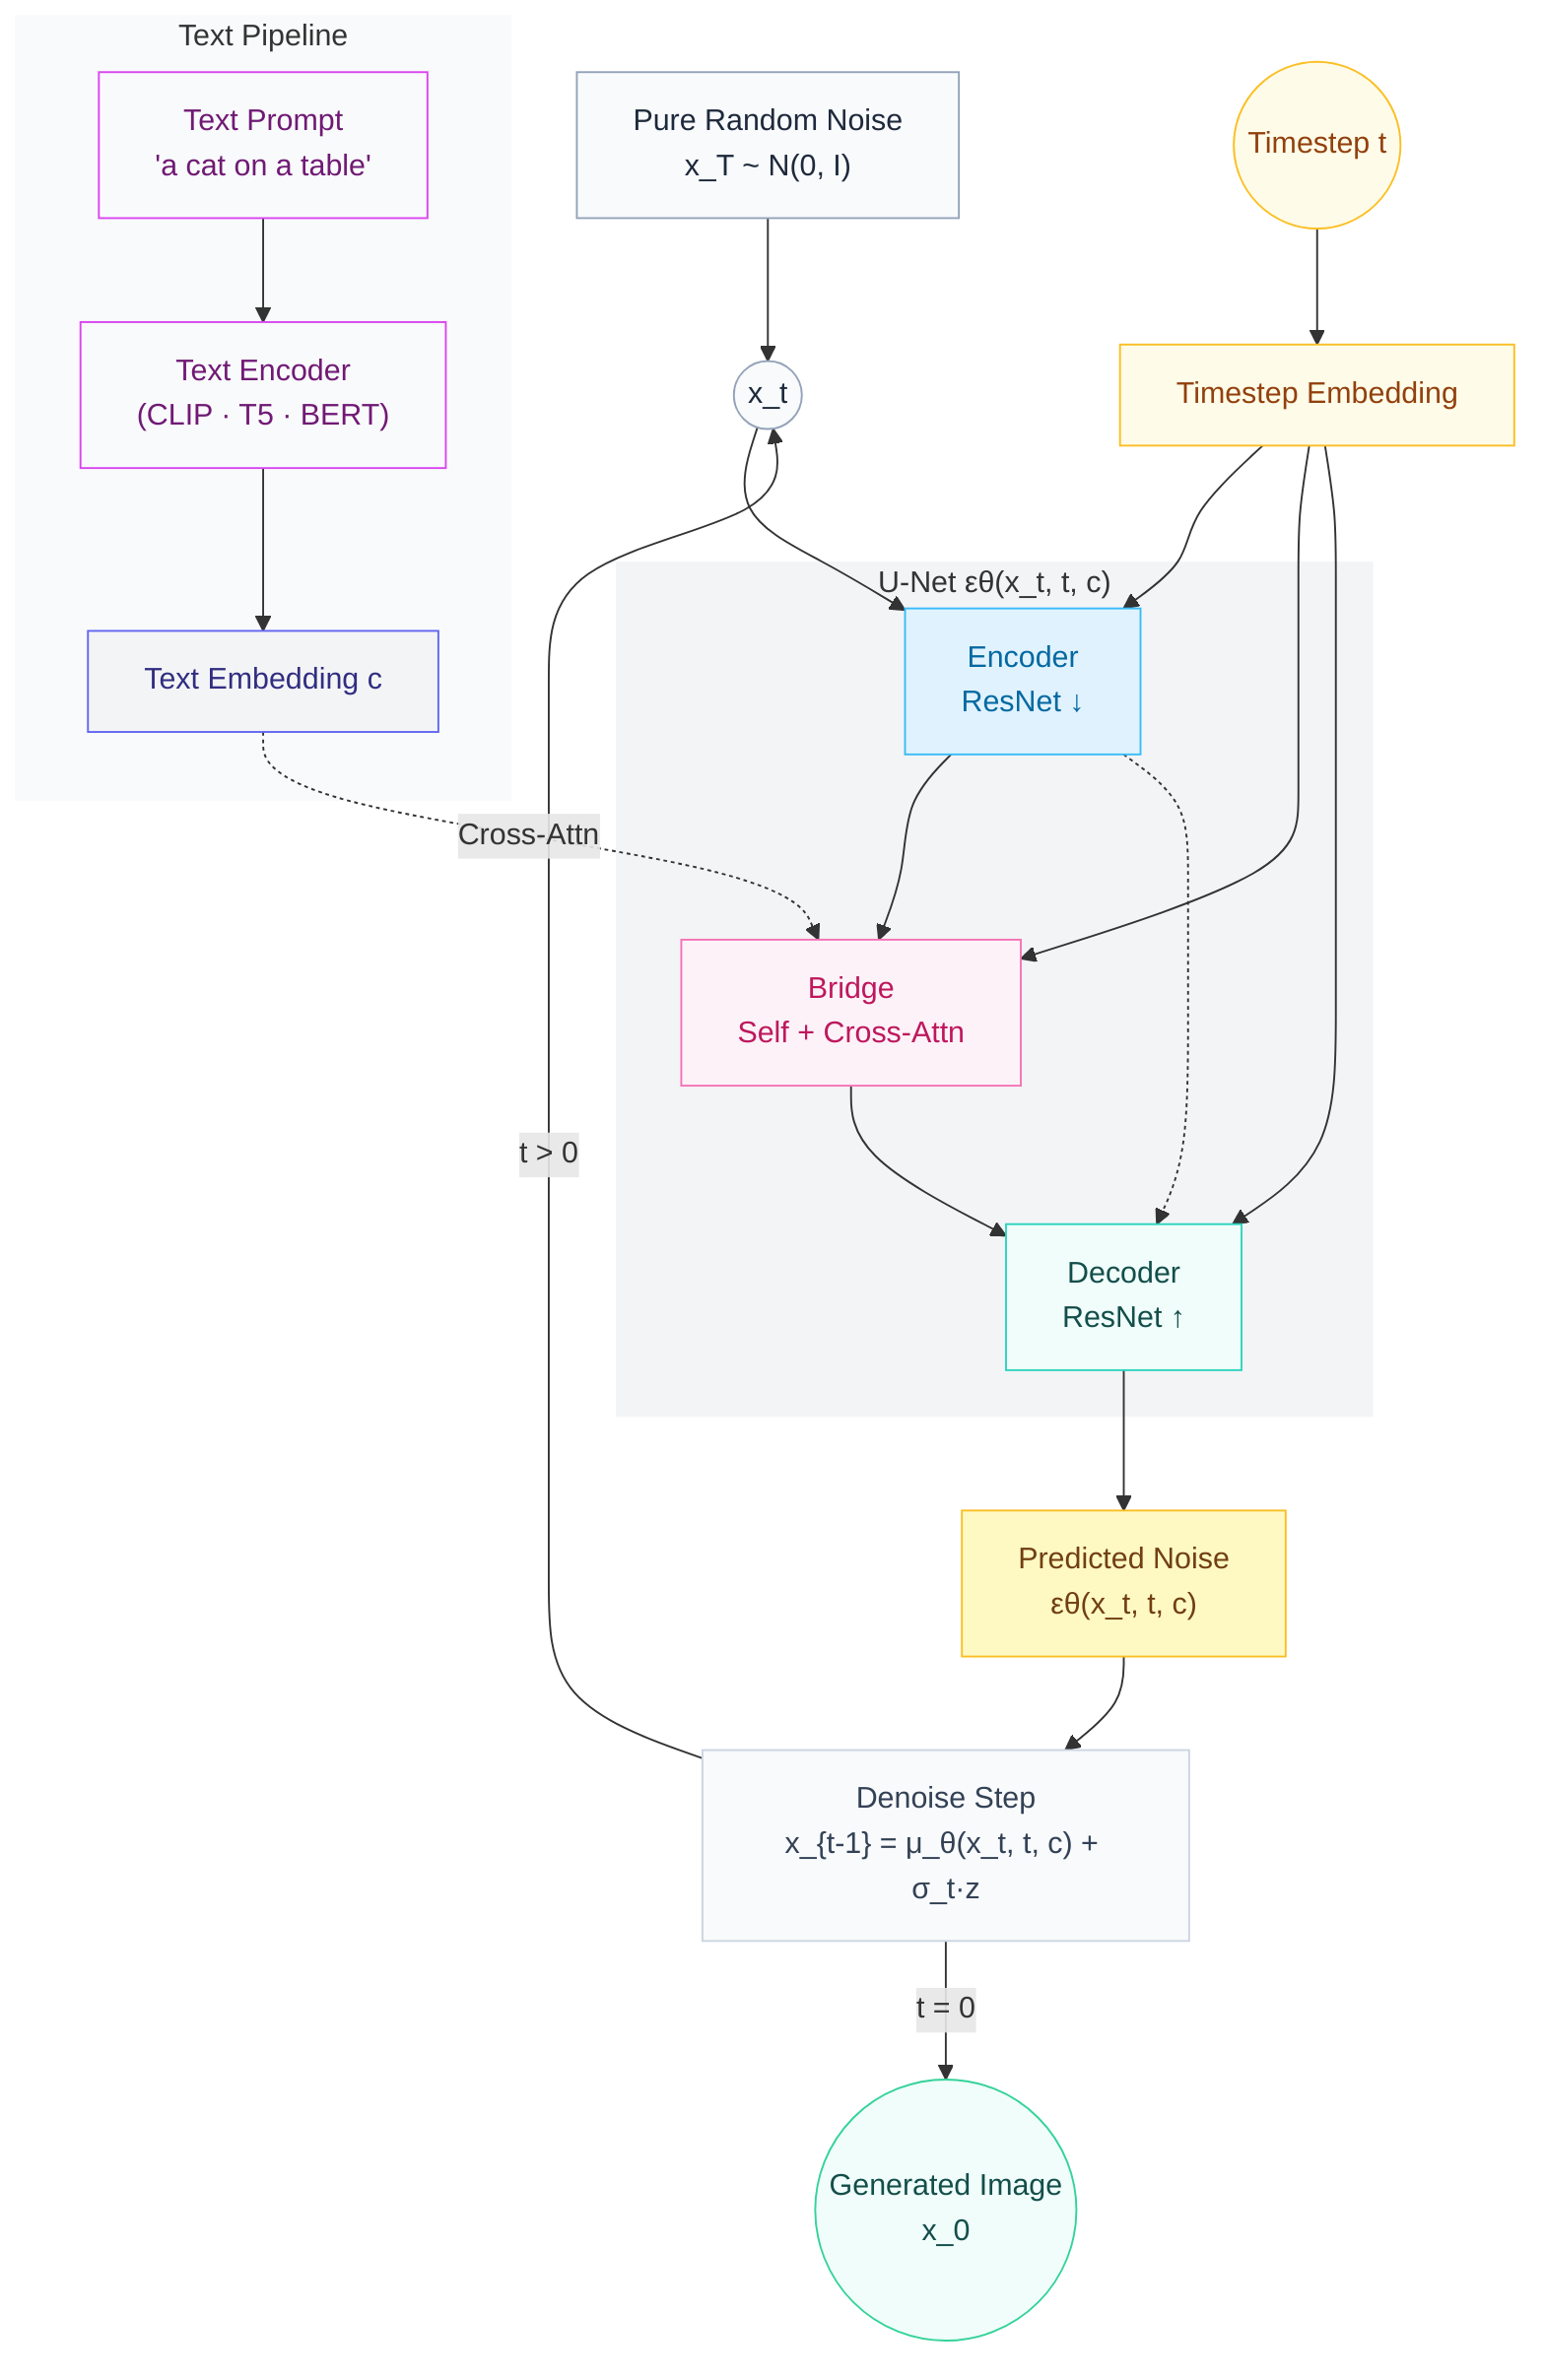 flowchart TB
    %% ===== MODERN CLASS STYLES =====
    classDef noise   fill:#f8fafc,stroke:#94a3b8,stroke-width:1px,color:#1e293b,border-radius:10px;
    classDef output  fill:#f0fdfa,stroke:#34d399,stroke-width:1px,color:#134e4a,border-radius:10px;
    classDef text    fill:#f9fafb,stroke:#d946ef,stroke-width:1px,color:#701a75,border-radius:10px;
    classDef embed   fill:#f3f4f6,stroke:#6366f1,stroke-width:1px,color:#312e81,border-radius:10px;
    classDef tstep   fill:#fefce8,stroke:#fbbf24,stroke-width:1px,color:#92400e,border-radius:10px;
    classDef enc     fill:#e0f2fe,stroke:#38bdf8,stroke-width:1px,color:#0369a1,border-radius:10px;
    classDef bridge  fill:#fdf2f8,stroke:#f472b6,stroke-width:1px,color:#be185d,border-radius:10px;
    classDef dec     fill:#f0fdfa,stroke:#2dd4bf,stroke-width:1px,color:#134e4a,border-radius:10px;
    classDef pred    fill:#fef9c3,stroke:#fbbf24,stroke-width:1px,color:#713f12,border-radius:10px;
    classDef denoise fill:#f8fafc,stroke:#cbd5e1,stroke-width:1px,color:#334155,border-radius:10px;

    %% ===== EXTERNAL INPUTS =====
    A["Pure Random Noise<br/>x_T ~ N(0, I)"]:::noise
    M((x_t)):::noise
    A --> M

    TT((Timestep t)):::tstep
    TS["Timestep Embedding"]:::tstep
    TT --> TS

    %% ===== TEXT PIPELINE =====
    subgraph TP["Text Pipeline"]
        direction LR
        T["Text Prompt<br/>'a cat on a table'"]:::text
        TC["Text Encoder<br/>(CLIP · T5 · BERT)"]:::text
        TF["Text Embedding c"]:::embed
        T --> TC --> TF
    end

    %% ===== U-NET =====
    subgraph UN["U-Net εθ(x_t, t, c)"]
        direction LR
        E1["Encoder<br/>ResNet ↓"]:::enc
        B["Bridge<br/>Self + Cross-Attn"]:::bridge
        D1["Decoder<br/>ResNet ↑"]:::dec
        E1 --> B --> D1
        E1 -.-> D1
    end

    %% conditioning & main flow
    M  --> E1
    TS --> E1
    TS --> B
    TS --> D1
    TF -. "Cross-Attn" .-> B

    %% ===== OUTPUT & LOOP =====
    D1 --> N["Predicted Noise<br/>εθ(x_t, t, c)"]:::pred
    G["Denoise Step<br/>x_{t-1} = μ_θ(x_t, t, c) + σ_t·z"]:::denoise
    N --> G
    G -->|t > 0| M
    G -->|t = 0| J((Generated Image<br/>x_0)):::output

    %% ===== CLASS ASSIGNMENTS =====
    class A,M noise
    class J output
    class T,TC text
    class TF embed
    class TT,TS tstep
    class E1 enc
    class B bridge
    class D1 dec
    class N pred
    class G denoise

    %% ===== SUBGRAPH STYLES: NO BORDER, NO BACKGROUND =====
    style TP fill:#f9fafb,stroke-width:0px;
    style UN fill:#f3f4f6,stroke-width:0px;